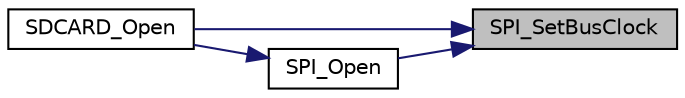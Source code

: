 digraph "SPI_SetBusClock"
{
 // LATEX_PDF_SIZE
  edge [fontname="Helvetica",fontsize="10",labelfontname="Helvetica",labelfontsize="10"];
  node [fontname="Helvetica",fontsize="10",shape=record];
  rankdir="RL";
  Node1 [label="SPI_SetBusClock",height=0.2,width=0.4,color="black", fillcolor="grey75", style="filled", fontcolor="black",tooltip="Set the SPI bus clock. Only available in Master mode."];
  Node1 -> Node2 [dir="back",color="midnightblue",fontsize="10",style="solid",fontname="Helvetica"];
  Node2 [label="SDCARD_Open",height=0.2,width=0.4,color="black", fillcolor="white", style="filled",URL="$d3/df3/group___n_a_n_o100___s_d_c_a_r_d___e_x_p_o_r_t_e_d___f_u_n_c_t_i_o_n_s.html#ga0d1dcbc2556db3fc9e3c3111b8a55b85",tooltip="This function is used to Open GPIO function and initial SDCARD."];
  Node1 -> Node3 [dir="back",color="midnightblue",fontsize="10",style="solid",fontname="Helvetica"];
  Node3 [label="SPI_Open",height=0.2,width=0.4,color="black", fillcolor="white", style="filled",URL="$d5/ddb/group___n_a_n_o100___s_p_i___e_x_p_o_r_t_e_d___f_u_n_c_t_i_o_n_s.html#gad923655d26fb14da88c61d4ed0125c44",tooltip="This function make SPI module be ready to transfer. By default, the SPI transfer sequence is MSB firs..."];
  Node3 -> Node2 [dir="back",color="midnightblue",fontsize="10",style="solid",fontname="Helvetica"];
}
